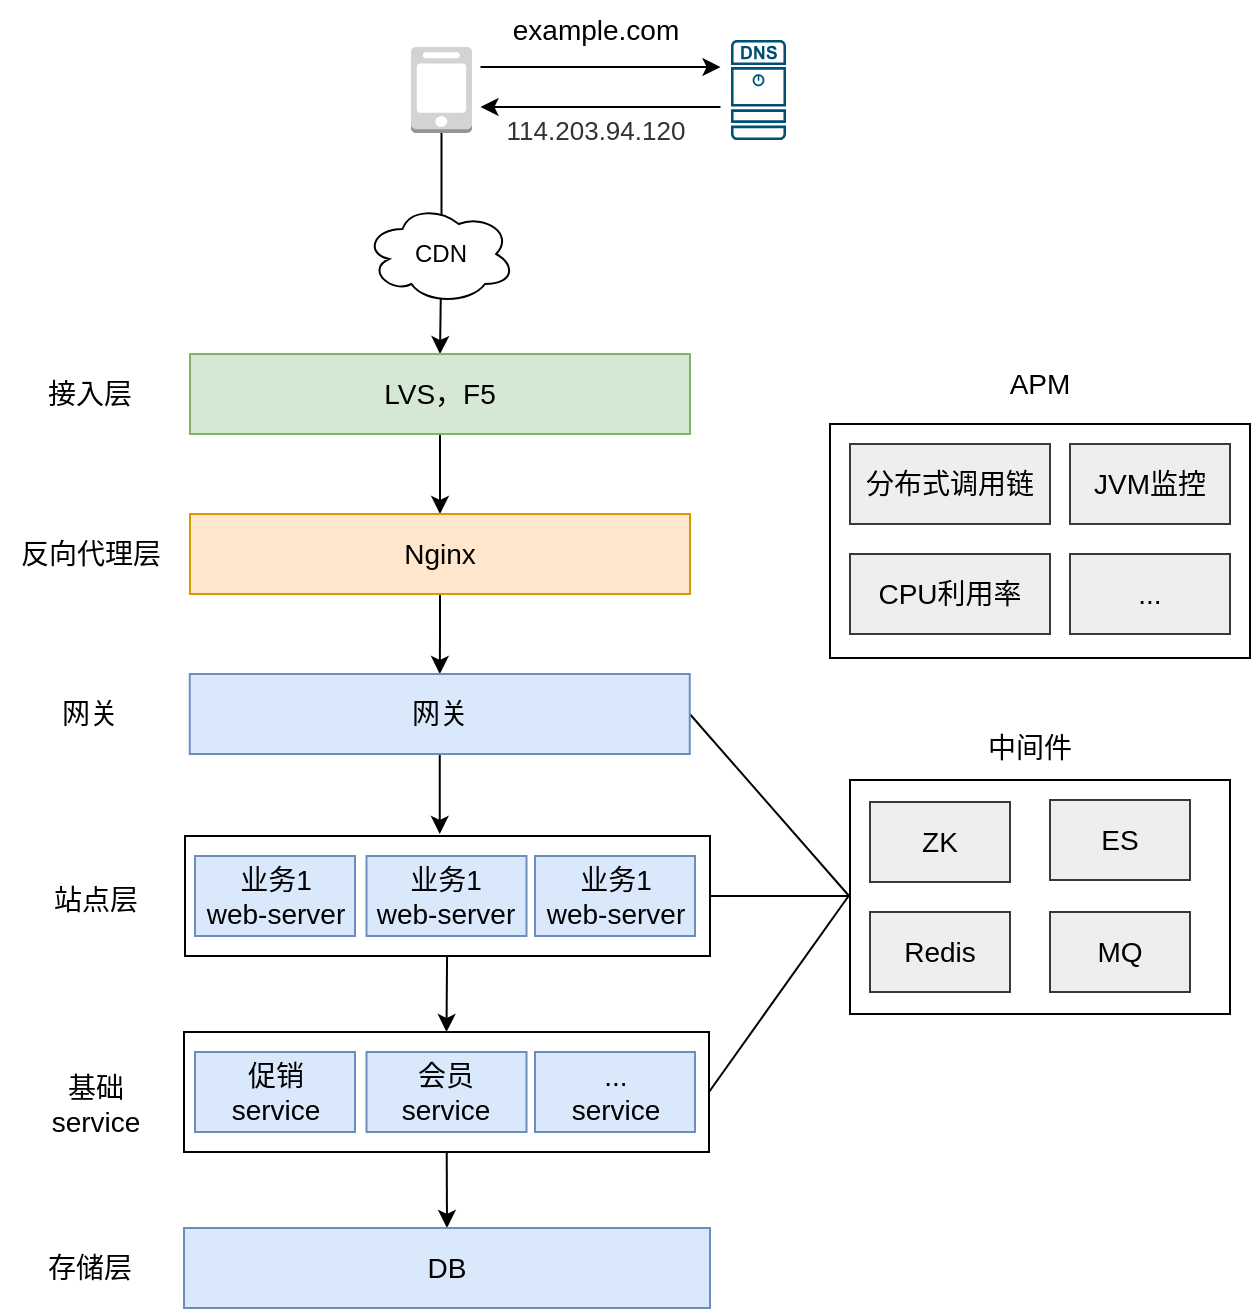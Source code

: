<mxfile version="16.5.4" type="github">
  <diagram id="Jw-jr7msDzuCzmgpvzfZ" name="Page-1">
    <mxGraphModel dx="1833" dy="988" grid="1" gridSize="10" guides="1" tooltips="1" connect="1" arrows="1" fold="1" page="1" pageScale="1" pageWidth="1169" pageHeight="1654" math="0" shadow="0">
      <root>
        <mxCell id="0" />
        <mxCell id="1" parent="0" />
        <mxCell id="1JTRFG1x_6FWv0XIalLU-54" value="" style="rounded=0;whiteSpace=wrap;html=1;fontSize=14;" parent="1" vertex="1">
          <mxGeometry x="670" y="543" width="190" height="117" as="geometry" />
        </mxCell>
        <mxCell id="1JTRFG1x_6FWv0XIalLU-57" style="edgeStyle=none;rounded=0;orthogonalLoop=1;jettySize=auto;html=1;fontSize=14;startArrow=none;startFill=0;endArrow=none;endFill=0;targetPerimeterSpacing=0;exitX=1;exitY=0.5;exitDx=0;exitDy=0;" parent="1" source="1JTRFG1x_6FWv0XIalLU-50" edge="1">
          <mxGeometry relative="1" as="geometry">
            <mxPoint x="670" y="600" as="targetPoint" />
          </mxGeometry>
        </mxCell>
        <mxCell id="1JTRFG1x_6FWv0XIalLU-58" style="edgeStyle=none;rounded=0;orthogonalLoop=1;jettySize=auto;html=1;entryX=0.5;entryY=0;entryDx=0;entryDy=0;fontSize=14;startArrow=none;startFill=0;endArrow=classic;endFill=1;targetPerimeterSpacing=0;" parent="1" source="1JTRFG1x_6FWv0XIalLU-50" target="1JTRFG1x_6FWv0XIalLU-19" edge="1">
          <mxGeometry relative="1" as="geometry" />
        </mxCell>
        <mxCell id="1JTRFG1x_6FWv0XIalLU-50" value="" style="rounded=0;whiteSpace=wrap;html=1;fontSize=14;" parent="1" vertex="1">
          <mxGeometry x="337" y="669" width="262.5" height="60" as="geometry" />
        </mxCell>
        <mxCell id="1JTRFG1x_6FWv0XIalLU-51" style="edgeStyle=none;rounded=0;orthogonalLoop=1;jettySize=auto;html=1;entryX=0.5;entryY=0;entryDx=0;entryDy=0;fontSize=14;startArrow=none;startFill=0;endArrow=classic;endFill=1;targetPerimeterSpacing=0;" parent="1" source="1JTRFG1x_6FWv0XIalLU-46" target="1JTRFG1x_6FWv0XIalLU-50" edge="1">
          <mxGeometry relative="1" as="geometry" />
        </mxCell>
        <mxCell id="1JTRFG1x_6FWv0XIalLU-56" style="edgeStyle=none;rounded=0;orthogonalLoop=1;jettySize=auto;html=1;fontSize=14;startArrow=none;startFill=0;endArrow=none;endFill=0;targetPerimeterSpacing=0;" parent="1" source="1JTRFG1x_6FWv0XIalLU-46" edge="1">
          <mxGeometry relative="1" as="geometry">
            <mxPoint x="670" y="601" as="targetPoint" />
          </mxGeometry>
        </mxCell>
        <mxCell id="1JTRFG1x_6FWv0XIalLU-46" value="" style="rounded=0;whiteSpace=wrap;html=1;fontSize=14;" parent="1" vertex="1">
          <mxGeometry x="337.5" y="571" width="262.5" height="60" as="geometry" />
        </mxCell>
        <mxCell id="1JTRFG1x_6FWv0XIalLU-14" style="edgeStyle=orthogonalEdgeStyle;rounded=0;orthogonalLoop=1;jettySize=auto;html=1;entryX=0.5;entryY=0;entryDx=0;entryDy=0;fontSize=14;" parent="1" source="1JTRFG1x_6FWv0XIalLU-3" target="1JTRFG1x_6FWv0XIalLU-7" edge="1">
          <mxGeometry relative="1" as="geometry" />
        </mxCell>
        <mxCell id="1JTRFG1x_6FWv0XIalLU-3" value="" style="outlineConnect=0;dashed=0;verticalLabelPosition=bottom;verticalAlign=top;align=center;html=1;shape=mxgraph.aws3.mobile_client;fillColor=#D2D3D3;gradientColor=none;fontSize=14;" parent="1" vertex="1">
          <mxGeometry x="450.5" y="176.5" width="30.5" height="43" as="geometry" />
        </mxCell>
        <mxCell id="1JTRFG1x_6FWv0XIalLU-5" value="" style="sketch=0;points=[[0.015,0.015,0],[0.985,0.015,0],[0.985,0.985,0],[0.015,0.985,0],[0.25,0,0],[0.5,0,0],[0.75,0,0],[1,0.25,0],[1,0.5,0],[1,0.75,0],[0.75,1,0],[0.5,1,0],[0.25,1,0],[0,0.75,0],[0,0.5,0],[0,0.25,0]];verticalLabelPosition=bottom;html=1;verticalAlign=top;aspect=fixed;align=center;pointerEvents=1;shape=mxgraph.cisco19.dns_server;fillColor=#005073;strokeColor=none;fontSize=14;" parent="1" vertex="1">
          <mxGeometry x="610.5" y="173" width="27.5" height="50" as="geometry" />
        </mxCell>
        <mxCell id="1JTRFG1x_6FWv0XIalLU-15" style="edgeStyle=orthogonalEdgeStyle;rounded=0;orthogonalLoop=1;jettySize=auto;html=1;entryX=0.5;entryY=0;entryDx=0;entryDy=0;fontSize=14;" parent="1" source="1JTRFG1x_6FWv0XIalLU-7" target="1JTRFG1x_6FWv0XIalLU-9" edge="1">
          <mxGeometry relative="1" as="geometry" />
        </mxCell>
        <mxCell id="1JTRFG1x_6FWv0XIalLU-7" value="LVS，F5" style="rounded=0;whiteSpace=wrap;html=1;fillColor=#d5e8d4;strokeColor=#82b366;fontSize=14;" parent="1" vertex="1">
          <mxGeometry x="340" y="330" width="250" height="40" as="geometry" />
        </mxCell>
        <mxCell id="1JTRFG1x_6FWv0XIalLU-8" value="接入层" style="text;html=1;strokeColor=none;fillColor=none;align=center;verticalAlign=middle;whiteSpace=wrap;rounded=0;fontSize=14;" parent="1" vertex="1">
          <mxGeometry x="260" y="335" width="60" height="30" as="geometry" />
        </mxCell>
        <mxCell id="1JTRFG1x_6FWv0XIalLU-17" style="edgeStyle=orthogonalEdgeStyle;rounded=0;orthogonalLoop=1;jettySize=auto;html=1;fontSize=14;" parent="1" source="1JTRFG1x_6FWv0XIalLU-9" target="1JTRFG1x_6FWv0XIalLU-16" edge="1">
          <mxGeometry relative="1" as="geometry" />
        </mxCell>
        <mxCell id="1JTRFG1x_6FWv0XIalLU-9" value="Nginx" style="rounded=0;whiteSpace=wrap;html=1;fillColor=#ffe6cc;strokeColor=#d79b00;fontSize=14;" parent="1" vertex="1">
          <mxGeometry x="340" y="410" width="250" height="40" as="geometry" />
        </mxCell>
        <mxCell id="1JTRFG1x_6FWv0XIalLU-10" value="反向代理层" style="text;html=1;strokeColor=none;fillColor=none;align=center;verticalAlign=middle;whiteSpace=wrap;rounded=0;fontSize=14;" parent="1" vertex="1">
          <mxGeometry x="247.5" y="415" width="85" height="30" as="geometry" />
        </mxCell>
        <mxCell id="1JTRFG1x_6FWv0XIalLU-12" value="" style="endArrow=classic;html=1;rounded=0;fontSize=14;" parent="1" edge="1">
          <mxGeometry width="50" height="50" relative="1" as="geometry">
            <mxPoint x="485.25" y="186.5" as="sourcePoint" />
            <mxPoint x="605.25" y="186.5" as="targetPoint" />
          </mxGeometry>
        </mxCell>
        <mxCell id="1JTRFG1x_6FWv0XIalLU-13" value="" style="endArrow=classic;html=1;rounded=0;fontSize=14;" parent="1" edge="1">
          <mxGeometry width="50" height="50" relative="1" as="geometry">
            <mxPoint x="605.25" y="206.5" as="sourcePoint" />
            <mxPoint x="485.25" y="206.5" as="targetPoint" />
          </mxGeometry>
        </mxCell>
        <mxCell id="1JTRFG1x_6FWv0XIalLU-53" style="edgeStyle=none;rounded=0;orthogonalLoop=1;jettySize=auto;html=1;fontSize=14;startArrow=none;startFill=0;endArrow=classic;endFill=1;targetPerimeterSpacing=0;" parent="1" source="1JTRFG1x_6FWv0XIalLU-16" edge="1">
          <mxGeometry relative="1" as="geometry">
            <mxPoint x="464.88" y="570" as="targetPoint" />
          </mxGeometry>
        </mxCell>
        <mxCell id="1JTRFG1x_6FWv0XIalLU-55" style="edgeStyle=none;rounded=0;orthogonalLoop=1;jettySize=auto;html=1;entryX=0;entryY=0.5;entryDx=0;entryDy=0;fontSize=14;startArrow=none;startFill=0;endArrow=none;endFill=0;targetPerimeterSpacing=0;exitX=1;exitY=0.5;exitDx=0;exitDy=0;" parent="1" source="1JTRFG1x_6FWv0XIalLU-16" target="1JTRFG1x_6FWv0XIalLU-54" edge="1">
          <mxGeometry relative="1" as="geometry" />
        </mxCell>
        <mxCell id="1JTRFG1x_6FWv0XIalLU-16" value="网关" style="rounded=0;whiteSpace=wrap;html=1;fillColor=#dae8fc;strokeColor=#6c8ebf;fontSize=14;" parent="1" vertex="1">
          <mxGeometry x="339.88" y="490" width="250" height="40" as="geometry" />
        </mxCell>
        <mxCell id="1JTRFG1x_6FWv0XIalLU-18" value="业务1&lt;br style=&quot;font-size: 14px;&quot;&gt;web-server" style="rounded=0;whiteSpace=wrap;html=1;fillColor=#dae8fc;strokeColor=#6c8ebf;fontSize=14;" parent="1" vertex="1">
          <mxGeometry x="342.5" y="581" width="80" height="40" as="geometry" />
        </mxCell>
        <mxCell id="1JTRFG1x_6FWv0XIalLU-19" value="DB" style="rounded=0;whiteSpace=wrap;html=1;fillColor=#dae8fc;strokeColor=#6c8ebf;fontSize=14;" parent="1" vertex="1">
          <mxGeometry x="337" y="767" width="263" height="40" as="geometry" />
        </mxCell>
        <mxCell id="1JTRFG1x_6FWv0XIalLU-23" value="ZK" style="rounded=0;whiteSpace=wrap;html=1;fillColor=#eeeeee;strokeColor=#36393d;fontSize=14;" parent="1" vertex="1">
          <mxGeometry x="680" y="554" width="70" height="40" as="geometry" />
        </mxCell>
        <mxCell id="1JTRFG1x_6FWv0XIalLU-29" value="促销&lt;br style=&quot;font-size: 14px;&quot;&gt;service" style="rounded=0;whiteSpace=wrap;html=1;fillColor=#dae8fc;strokeColor=#6c8ebf;fontSize=14;" parent="1" vertex="1">
          <mxGeometry x="342.5" y="679" width="80" height="40" as="geometry" />
        </mxCell>
        <mxCell id="1JTRFG1x_6FWv0XIalLU-30" value="会员&lt;br style=&quot;font-size: 14px;&quot;&gt;service" style="rounded=0;whiteSpace=wrap;html=1;fillColor=#dae8fc;strokeColor=#6c8ebf;fontSize=14;" parent="1" vertex="1">
          <mxGeometry x="428.25" y="679" width="80" height="40" as="geometry" />
        </mxCell>
        <mxCell id="1JTRFG1x_6FWv0XIalLU-31" value="...&lt;br style=&quot;font-size: 14px;&quot;&gt;service" style="rounded=0;whiteSpace=wrap;html=1;fillColor=#dae8fc;strokeColor=#6c8ebf;fontSize=14;" parent="1" vertex="1">
          <mxGeometry x="512.5" y="679" width="80" height="40" as="geometry" />
        </mxCell>
        <mxCell id="1JTRFG1x_6FWv0XIalLU-35" value="网关" style="text;html=1;strokeColor=none;fillColor=none;align=center;verticalAlign=middle;whiteSpace=wrap;rounded=0;fontSize=14;" parent="1" vertex="1">
          <mxGeometry x="269.94" y="495" width="40.12" height="30" as="geometry" />
        </mxCell>
        <mxCell id="1JTRFG1x_6FWv0XIalLU-36" value="站点层" style="text;html=1;strokeColor=none;fillColor=none;align=center;verticalAlign=middle;whiteSpace=wrap;rounded=0;fontSize=14;" parent="1" vertex="1">
          <mxGeometry x="247.5" y="588" width="90" height="30" as="geometry" />
        </mxCell>
        <mxCell id="1JTRFG1x_6FWv0XIalLU-37" value="基础 &lt;br style=&quot;font-size: 14px;&quot;&gt;service" style="text;html=1;strokeColor=none;fillColor=none;align=center;verticalAlign=middle;whiteSpace=wrap;rounded=0;fontSize=14;" parent="1" vertex="1">
          <mxGeometry x="247.5" y="690" width="90" height="30" as="geometry" />
        </mxCell>
        <mxCell id="1JTRFG1x_6FWv0XIalLU-41" value="ES" style="rounded=0;whiteSpace=wrap;html=1;fillColor=#eeeeee;strokeColor=#36393d;fontSize=14;" parent="1" vertex="1">
          <mxGeometry x="770" y="553" width="70" height="40" as="geometry" />
        </mxCell>
        <mxCell id="1JTRFG1x_6FWv0XIalLU-42" value="Redis" style="rounded=0;whiteSpace=wrap;html=1;fillColor=#eeeeee;strokeColor=#36393d;fontSize=14;" parent="1" vertex="1">
          <mxGeometry x="680" y="609" width="70" height="40" as="geometry" />
        </mxCell>
        <mxCell id="1JTRFG1x_6FWv0XIalLU-43" value="MQ" style="rounded=0;whiteSpace=wrap;html=1;fillColor=#eeeeee;strokeColor=#36393d;fontSize=14;" parent="1" vertex="1">
          <mxGeometry x="770" y="609" width="70" height="40" as="geometry" />
        </mxCell>
        <mxCell id="1JTRFG1x_6FWv0XIalLU-44" value="业务1&lt;br style=&quot;font-size: 14px;&quot;&gt;web-server" style="rounded=0;whiteSpace=wrap;html=1;fillColor=#dae8fc;strokeColor=#6c8ebf;fontSize=14;" parent="1" vertex="1">
          <mxGeometry x="428.25" y="581" width="80" height="40" as="geometry" />
        </mxCell>
        <mxCell id="1JTRFG1x_6FWv0XIalLU-45" value="业务1&lt;br style=&quot;font-size: 14px;&quot;&gt;web-server" style="rounded=0;whiteSpace=wrap;html=1;fillColor=#dae8fc;strokeColor=#6c8ebf;fontSize=14;" parent="1" vertex="1">
          <mxGeometry x="512.5" y="581" width="80" height="40" as="geometry" />
        </mxCell>
        <mxCell id="1JTRFG1x_6FWv0XIalLU-60" value="存储层" style="text;html=1;strokeColor=none;fillColor=none;align=center;verticalAlign=middle;whiteSpace=wrap;rounded=0;fontSize=14;" parent="1" vertex="1">
          <mxGeometry x="245" y="772" width="90" height="30" as="geometry" />
        </mxCell>
        <mxCell id="1JTRFG1x_6FWv0XIalLU-61" value="中间件" style="text;html=1;strokeColor=none;fillColor=none;align=center;verticalAlign=middle;whiteSpace=wrap;rounded=0;fontSize=14;" parent="1" vertex="1">
          <mxGeometry x="730" y="512" width="60" height="30" as="geometry" />
        </mxCell>
        <mxCell id="1JTRFG1x_6FWv0XIalLU-62" value="example.com" style="text;html=1;strokeColor=none;fillColor=none;align=center;verticalAlign=middle;whiteSpace=wrap;rounded=0;fontSize=14;" parent="1" vertex="1">
          <mxGeometry x="512.5" y="153" width="60" height="30" as="geometry" />
        </mxCell>
        <mxCell id="1JTRFG1x_6FWv0XIalLU-63" value="&lt;span style=&quot;color: rgb(51 , 51 , 51) ; font-family: &amp;#34;arial&amp;#34; , sans-serif ; font-size: 13px ; background-color: rgb(255 , 255 , 255)&quot;&gt;114.203.94.120&lt;/span&gt;" style="text;html=1;strokeColor=none;fillColor=none;align=center;verticalAlign=middle;whiteSpace=wrap;rounded=0;fontSize=14;" parent="1" vertex="1">
          <mxGeometry x="512.5" y="203" width="60" height="30" as="geometry" />
        </mxCell>
        <mxCell id="K96IWKWyqIDt1yXa1FG6-1" value="" style="rounded=0;whiteSpace=wrap;html=1;fontSize=14;" vertex="1" parent="1">
          <mxGeometry x="660" y="365" width="210" height="117" as="geometry" />
        </mxCell>
        <mxCell id="K96IWKWyqIDt1yXa1FG6-4" value="分布式调用链" style="rounded=0;whiteSpace=wrap;html=1;fillColor=#eeeeee;strokeColor=#36393d;fontSize=14;" vertex="1" parent="1">
          <mxGeometry x="670" y="375" width="100" height="40" as="geometry" />
        </mxCell>
        <mxCell id="K96IWKWyqIDt1yXa1FG6-6" value="CPU利用率" style="rounded=0;whiteSpace=wrap;html=1;fillColor=#eeeeee;strokeColor=#36393d;fontSize=14;" vertex="1" parent="1">
          <mxGeometry x="670" y="430" width="100" height="40" as="geometry" />
        </mxCell>
        <mxCell id="K96IWKWyqIDt1yXa1FG6-7" value="JVM监控" style="rounded=0;whiteSpace=wrap;html=1;fillColor=#eeeeee;strokeColor=#36393d;fontSize=14;" vertex="1" parent="1">
          <mxGeometry x="780" y="375" width="80" height="40" as="geometry" />
        </mxCell>
        <mxCell id="K96IWKWyqIDt1yXa1FG6-8" value="..." style="rounded=0;whiteSpace=wrap;html=1;fillColor=#eeeeee;strokeColor=#36393d;fontSize=14;" vertex="1" parent="1">
          <mxGeometry x="780" y="430" width="80" height="40" as="geometry" />
        </mxCell>
        <mxCell id="K96IWKWyqIDt1yXa1FG6-9" value="APM" style="text;html=1;strokeColor=none;fillColor=none;align=center;verticalAlign=middle;whiteSpace=wrap;rounded=0;fontSize=14;" vertex="1" parent="1">
          <mxGeometry x="735" y="330" width="60" height="30" as="geometry" />
        </mxCell>
        <mxCell id="K96IWKWyqIDt1yXa1FG6-14" value="CDN" style="ellipse;shape=cloud;whiteSpace=wrap;html=1;" vertex="1" parent="1">
          <mxGeometry x="427.5" y="255" width="75" height="50" as="geometry" />
        </mxCell>
      </root>
    </mxGraphModel>
  </diagram>
</mxfile>
